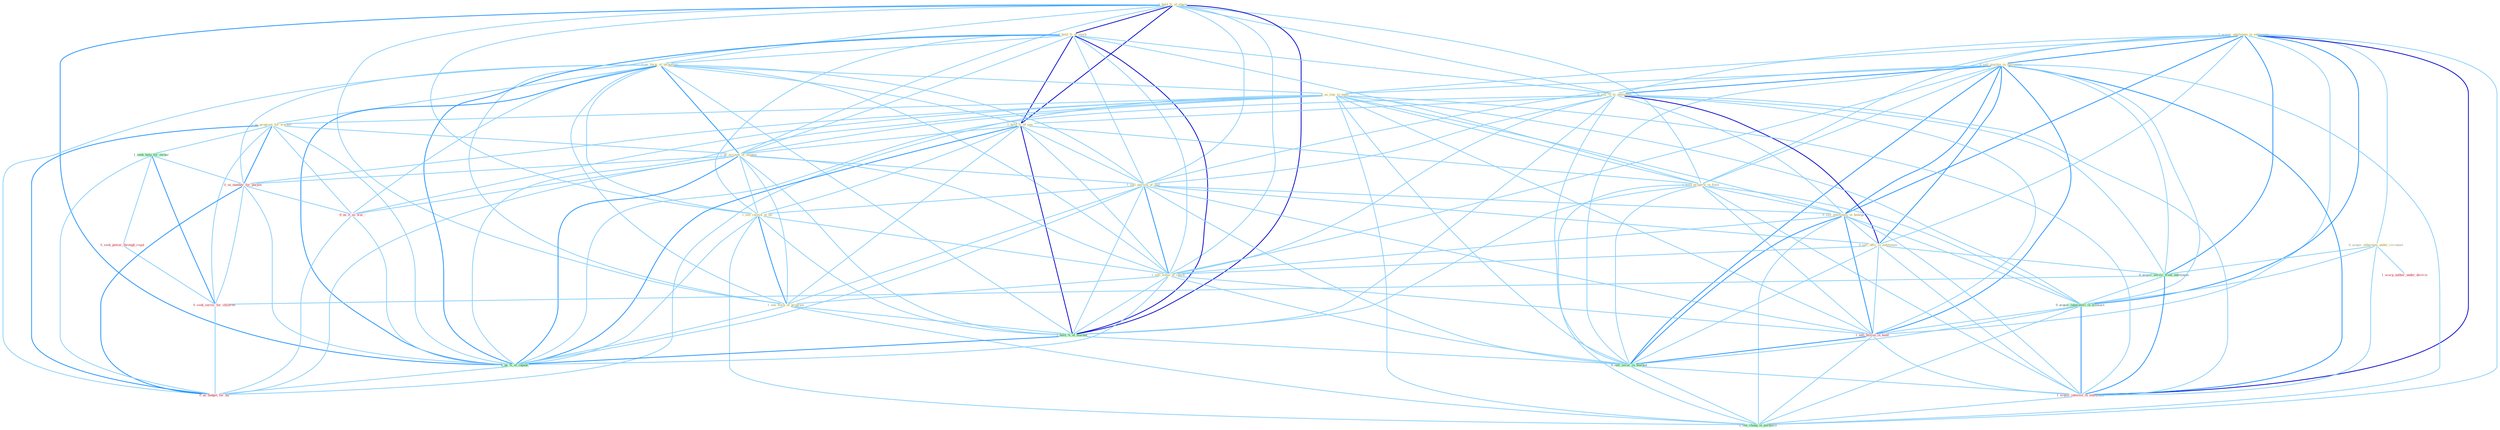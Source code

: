 Graph G{ 
    node
    [shape=polygon,style=filled,width=.5,height=.06,color="#BDFCC9",fixedsize=true,fontsize=4,
    fontcolor="#2f4f4f"];
    {node
    [color="#ffffe0", fontcolor="#8b7d6b"] "1_hold_%_of_share " "1_hold_%_of_stock " "1_acquir_entitynam_in_entitynam " "0_sell_machin_in_entitynam " "0_sell_%_to_entitynam " "1_us_form_of_technolog " "0_us_line_in_meet " "1_hold_%_of_yen " "1_hold_properti_in_field " "1_us_program_for_worker " "1_us_account_of_magnat " "1_sell_portion_of_unit " "0_sell_entitynam_in_bodega " "0_sell_offic_to_entitynam " "1_see_culmin_of_all " "0_acquir_othernum_under_circumst " "1_sell_some_of_check " "1_see_flock_of_program "}
{node [color="#fff0f5", fontcolor="#b22222"] "0_seek_power_through_regul " "0_us_number_for_purpos " "1_sell_billion_in_bond " "0_us_it_as_wai " "1_usurp_author_under_doctrin " "1_acquir_interest_in_entitynam " "0_seek_servic_for_children " "0_us_budget_for_thi "}
edge [color="#B0E2FF"];

	"1_hold_%_of_share " -- "1_hold_%_of_stock " [w="3", color="#0000cd" , len=0.6];
	"1_hold_%_of_share " -- "0_sell_%_to_entitynam " [w="1", color="#87cefa" ];
	"1_hold_%_of_share " -- "1_us_form_of_technolog " [w="1", color="#87cefa" ];
	"1_hold_%_of_share " -- "1_hold_%_of_yen " [w="3", color="#0000cd" , len=0.6];
	"1_hold_%_of_share " -- "1_hold_properti_in_field " [w="1", color="#87cefa" ];
	"1_hold_%_of_share " -- "1_us_account_of_magnat " [w="1", color="#87cefa" ];
	"1_hold_%_of_share " -- "1_sell_portion_of_unit " [w="1", color="#87cefa" ];
	"1_hold_%_of_share " -- "1_see_culmin_of_all " [w="1", color="#87cefa" ];
	"1_hold_%_of_share " -- "1_sell_some_of_check " [w="1", color="#87cefa" ];
	"1_hold_%_of_share " -- "1_see_flock_of_program " [w="1", color="#87cefa" ];
	"1_hold_%_of_share " -- "1_hold_%_of_market " [w="3", color="#0000cd" , len=0.6];
	"1_hold_%_of_share " -- "1_us_%_of_capabl " [w="2", color="#1e90ff" , len=0.8];
	"1_hold_%_of_stock " -- "0_sell_%_to_entitynam " [w="1", color="#87cefa" ];
	"1_hold_%_of_stock " -- "1_us_form_of_technolog " [w="1", color="#87cefa" ];
	"1_hold_%_of_stock " -- "1_hold_%_of_yen " [w="3", color="#0000cd" , len=0.6];
	"1_hold_%_of_stock " -- "1_hold_properti_in_field " [w="1", color="#87cefa" ];
	"1_hold_%_of_stock " -- "1_us_account_of_magnat " [w="1", color="#87cefa" ];
	"1_hold_%_of_stock " -- "1_sell_portion_of_unit " [w="1", color="#87cefa" ];
	"1_hold_%_of_stock " -- "1_see_culmin_of_all " [w="1", color="#87cefa" ];
	"1_hold_%_of_stock " -- "1_sell_some_of_check " [w="1", color="#87cefa" ];
	"1_hold_%_of_stock " -- "1_see_flock_of_program " [w="1", color="#87cefa" ];
	"1_hold_%_of_stock " -- "1_hold_%_of_market " [w="3", color="#0000cd" , len=0.6];
	"1_hold_%_of_stock " -- "1_us_%_of_capabl " [w="2", color="#1e90ff" , len=0.8];
	"1_acquir_entitynam_in_entitynam " -- "0_sell_machin_in_entitynam " [w="2", color="#1e90ff" , len=0.8];
	"1_acquir_entitynam_in_entitynam " -- "0_sell_%_to_entitynam " [w="1", color="#87cefa" ];
	"1_acquir_entitynam_in_entitynam " -- "0_us_line_in_meet " [w="1", color="#87cefa" ];
	"1_acquir_entitynam_in_entitynam " -- "1_hold_properti_in_field " [w="1", color="#87cefa" ];
	"1_acquir_entitynam_in_entitynam " -- "0_sell_entitynam_in_bodega " [w="2", color="#1e90ff" , len=0.8];
	"1_acquir_entitynam_in_entitynam " -- "0_sell_offic_to_entitynam " [w="1", color="#87cefa" ];
	"1_acquir_entitynam_in_entitynam " -- "0_acquir_othernum_under_circumst " [w="1", color="#87cefa" ];
	"1_acquir_entitynam_in_entitynam " -- "0_acquir_servic_from_entitynam " [w="2", color="#1e90ff" , len=0.8];
	"1_acquir_entitynam_in_entitynam " -- "0_acquir_laboratori_in_transact " [w="2", color="#1e90ff" , len=0.8];
	"1_acquir_entitynam_in_entitynam " -- "1_sell_billion_in_bond " [w="1", color="#87cefa" ];
	"1_acquir_entitynam_in_entitynam " -- "0_sell_secur_in_market " [w="1", color="#87cefa" ];
	"1_acquir_entitynam_in_entitynam " -- "1_acquir_interest_in_entitynam " [w="3", color="#0000cd" , len=0.6];
	"1_acquir_entitynam_in_entitynam " -- "1_see_chang_in_portfolio " [w="1", color="#87cefa" ];
	"0_sell_machin_in_entitynam " -- "0_sell_%_to_entitynam " [w="2", color="#1e90ff" , len=0.8];
	"0_sell_machin_in_entitynam " -- "0_us_line_in_meet " [w="1", color="#87cefa" ];
	"0_sell_machin_in_entitynam " -- "1_hold_properti_in_field " [w="1", color="#87cefa" ];
	"0_sell_machin_in_entitynam " -- "1_sell_portion_of_unit " [w="1", color="#87cefa" ];
	"0_sell_machin_in_entitynam " -- "0_sell_entitynam_in_bodega " [w="2", color="#1e90ff" , len=0.8];
	"0_sell_machin_in_entitynam " -- "0_sell_offic_to_entitynam " [w="2", color="#1e90ff" , len=0.8];
	"0_sell_machin_in_entitynam " -- "1_sell_some_of_check " [w="1", color="#87cefa" ];
	"0_sell_machin_in_entitynam " -- "0_acquir_servic_from_entitynam " [w="1", color="#87cefa" ];
	"0_sell_machin_in_entitynam " -- "0_acquir_laboratori_in_transact " [w="1", color="#87cefa" ];
	"0_sell_machin_in_entitynam " -- "1_sell_billion_in_bond " [w="2", color="#1e90ff" , len=0.8];
	"0_sell_machin_in_entitynam " -- "0_sell_secur_in_market " [w="2", color="#1e90ff" , len=0.8];
	"0_sell_machin_in_entitynam " -- "1_acquir_interest_in_entitynam " [w="2", color="#1e90ff" , len=0.8];
	"0_sell_machin_in_entitynam " -- "1_see_chang_in_portfolio " [w="1", color="#87cefa" ];
	"0_sell_%_to_entitynam " -- "1_hold_%_of_yen " [w="1", color="#87cefa" ];
	"0_sell_%_to_entitynam " -- "1_sell_portion_of_unit " [w="1", color="#87cefa" ];
	"0_sell_%_to_entitynam " -- "0_sell_entitynam_in_bodega " [w="1", color="#87cefa" ];
	"0_sell_%_to_entitynam " -- "0_sell_offic_to_entitynam " [w="3", color="#0000cd" , len=0.6];
	"0_sell_%_to_entitynam " -- "1_sell_some_of_check " [w="1", color="#87cefa" ];
	"0_sell_%_to_entitynam " -- "0_acquir_servic_from_entitynam " [w="1", color="#87cefa" ];
	"0_sell_%_to_entitynam " -- "1_hold_%_of_market " [w="1", color="#87cefa" ];
	"0_sell_%_to_entitynam " -- "1_sell_billion_in_bond " [w="1", color="#87cefa" ];
	"0_sell_%_to_entitynam " -- "1_us_%_of_capabl " [w="1", color="#87cefa" ];
	"0_sell_%_to_entitynam " -- "0_sell_secur_in_market " [w="1", color="#87cefa" ];
	"0_sell_%_to_entitynam " -- "1_acquir_interest_in_entitynam " [w="1", color="#87cefa" ];
	"1_us_form_of_technolog " -- "0_us_line_in_meet " [w="1", color="#87cefa" ];
	"1_us_form_of_technolog " -- "1_hold_%_of_yen " [w="1", color="#87cefa" ];
	"1_us_form_of_technolog " -- "1_us_program_for_worker " [w="1", color="#87cefa" ];
	"1_us_form_of_technolog " -- "1_us_account_of_magnat " [w="2", color="#1e90ff" , len=0.8];
	"1_us_form_of_technolog " -- "1_sell_portion_of_unit " [w="1", color="#87cefa" ];
	"1_us_form_of_technolog " -- "1_see_culmin_of_all " [w="1", color="#87cefa" ];
	"1_us_form_of_technolog " -- "1_sell_some_of_check " [w="1", color="#87cefa" ];
	"1_us_form_of_technolog " -- "1_see_flock_of_program " [w="1", color="#87cefa" ];
	"1_us_form_of_technolog " -- "1_hold_%_of_market " [w="1", color="#87cefa" ];
	"1_us_form_of_technolog " -- "0_us_number_for_purpos " [w="1", color="#87cefa" ];
	"1_us_form_of_technolog " -- "0_us_it_as_wai " [w="1", color="#87cefa" ];
	"1_us_form_of_technolog " -- "1_us_%_of_capabl " [w="2", color="#1e90ff" , len=0.8];
	"1_us_form_of_technolog " -- "0_us_budget_for_thi " [w="1", color="#87cefa" ];
	"0_us_line_in_meet " -- "1_hold_properti_in_field " [w="1", color="#87cefa" ];
	"0_us_line_in_meet " -- "1_us_program_for_worker " [w="1", color="#87cefa" ];
	"0_us_line_in_meet " -- "1_us_account_of_magnat " [w="1", color="#87cefa" ];
	"0_us_line_in_meet " -- "0_sell_entitynam_in_bodega " [w="1", color="#87cefa" ];
	"0_us_line_in_meet " -- "0_us_number_for_purpos " [w="1", color="#87cefa" ];
	"0_us_line_in_meet " -- "0_acquir_laboratori_in_transact " [w="1", color="#87cefa" ];
	"0_us_line_in_meet " -- "1_sell_billion_in_bond " [w="1", color="#87cefa" ];
	"0_us_line_in_meet " -- "0_us_it_as_wai " [w="1", color="#87cefa" ];
	"0_us_line_in_meet " -- "1_us_%_of_capabl " [w="1", color="#87cefa" ];
	"0_us_line_in_meet " -- "0_sell_secur_in_market " [w="1", color="#87cefa" ];
	"0_us_line_in_meet " -- "1_acquir_interest_in_entitynam " [w="1", color="#87cefa" ];
	"0_us_line_in_meet " -- "1_see_chang_in_portfolio " [w="1", color="#87cefa" ];
	"0_us_line_in_meet " -- "0_us_budget_for_thi " [w="1", color="#87cefa" ];
	"1_hold_%_of_yen " -- "1_hold_properti_in_field " [w="1", color="#87cefa" ];
	"1_hold_%_of_yen " -- "1_us_account_of_magnat " [w="1", color="#87cefa" ];
	"1_hold_%_of_yen " -- "1_sell_portion_of_unit " [w="1", color="#87cefa" ];
	"1_hold_%_of_yen " -- "1_see_culmin_of_all " [w="1", color="#87cefa" ];
	"1_hold_%_of_yen " -- "1_sell_some_of_check " [w="1", color="#87cefa" ];
	"1_hold_%_of_yen " -- "1_see_flock_of_program " [w="1", color="#87cefa" ];
	"1_hold_%_of_yen " -- "1_hold_%_of_market " [w="3", color="#0000cd" , len=0.6];
	"1_hold_%_of_yen " -- "1_us_%_of_capabl " [w="2", color="#1e90ff" , len=0.8];
	"1_hold_properti_in_field " -- "0_sell_entitynam_in_bodega " [w="1", color="#87cefa" ];
	"1_hold_properti_in_field " -- "1_hold_%_of_market " [w="1", color="#87cefa" ];
	"1_hold_properti_in_field " -- "0_acquir_laboratori_in_transact " [w="1", color="#87cefa" ];
	"1_hold_properti_in_field " -- "1_sell_billion_in_bond " [w="1", color="#87cefa" ];
	"1_hold_properti_in_field " -- "0_sell_secur_in_market " [w="1", color="#87cefa" ];
	"1_hold_properti_in_field " -- "1_acquir_interest_in_entitynam " [w="1", color="#87cefa" ];
	"1_hold_properti_in_field " -- "1_see_chang_in_portfolio " [w="1", color="#87cefa" ];
	"1_us_program_for_worker " -- "1_us_account_of_magnat " [w="1", color="#87cefa" ];
	"1_us_program_for_worker " -- "1_seek_help_for_owner " [w="1", color="#87cefa" ];
	"1_us_program_for_worker " -- "0_us_number_for_purpos " [w="2", color="#1e90ff" , len=0.8];
	"1_us_program_for_worker " -- "0_us_it_as_wai " [w="1", color="#87cefa" ];
	"1_us_program_for_worker " -- "1_us_%_of_capabl " [w="1", color="#87cefa" ];
	"1_us_program_for_worker " -- "0_seek_servic_for_children " [w="1", color="#87cefa" ];
	"1_us_program_for_worker " -- "0_us_budget_for_thi " [w="2", color="#1e90ff" , len=0.8];
	"1_us_account_of_magnat " -- "1_sell_portion_of_unit " [w="1", color="#87cefa" ];
	"1_us_account_of_magnat " -- "1_see_culmin_of_all " [w="1", color="#87cefa" ];
	"1_us_account_of_magnat " -- "1_sell_some_of_check " [w="1", color="#87cefa" ];
	"1_us_account_of_magnat " -- "1_see_flock_of_program " [w="1", color="#87cefa" ];
	"1_us_account_of_magnat " -- "1_hold_%_of_market " [w="1", color="#87cefa" ];
	"1_us_account_of_magnat " -- "0_us_number_for_purpos " [w="1", color="#87cefa" ];
	"1_us_account_of_magnat " -- "0_us_it_as_wai " [w="1", color="#87cefa" ];
	"1_us_account_of_magnat " -- "1_us_%_of_capabl " [w="2", color="#1e90ff" , len=0.8];
	"1_us_account_of_magnat " -- "0_us_budget_for_thi " [w="1", color="#87cefa" ];
	"1_sell_portion_of_unit " -- "0_sell_entitynam_in_bodega " [w="1", color="#87cefa" ];
	"1_sell_portion_of_unit " -- "0_sell_offic_to_entitynam " [w="1", color="#87cefa" ];
	"1_sell_portion_of_unit " -- "1_see_culmin_of_all " [w="1", color="#87cefa" ];
	"1_sell_portion_of_unit " -- "1_sell_some_of_check " [w="2", color="#1e90ff" , len=0.8];
	"1_sell_portion_of_unit " -- "1_see_flock_of_program " [w="1", color="#87cefa" ];
	"1_sell_portion_of_unit " -- "1_hold_%_of_market " [w="1", color="#87cefa" ];
	"1_sell_portion_of_unit " -- "1_sell_billion_in_bond " [w="1", color="#87cefa" ];
	"1_sell_portion_of_unit " -- "1_us_%_of_capabl " [w="1", color="#87cefa" ];
	"1_sell_portion_of_unit " -- "0_sell_secur_in_market " [w="1", color="#87cefa" ];
	"0_sell_entitynam_in_bodega " -- "0_sell_offic_to_entitynam " [w="1", color="#87cefa" ];
	"0_sell_entitynam_in_bodega " -- "1_sell_some_of_check " [w="1", color="#87cefa" ];
	"0_sell_entitynam_in_bodega " -- "0_acquir_laboratori_in_transact " [w="1", color="#87cefa" ];
	"0_sell_entitynam_in_bodega " -- "1_sell_billion_in_bond " [w="2", color="#1e90ff" , len=0.8];
	"0_sell_entitynam_in_bodega " -- "0_sell_secur_in_market " [w="2", color="#1e90ff" , len=0.8];
	"0_sell_entitynam_in_bodega " -- "1_acquir_interest_in_entitynam " [w="1", color="#87cefa" ];
	"0_sell_entitynam_in_bodega " -- "1_see_chang_in_portfolio " [w="1", color="#87cefa" ];
	"0_sell_offic_to_entitynam " -- "1_sell_some_of_check " [w="1", color="#87cefa" ];
	"0_sell_offic_to_entitynam " -- "0_acquir_servic_from_entitynam " [w="1", color="#87cefa" ];
	"0_sell_offic_to_entitynam " -- "1_sell_billion_in_bond " [w="1", color="#87cefa" ];
	"0_sell_offic_to_entitynam " -- "0_sell_secur_in_market " [w="1", color="#87cefa" ];
	"0_sell_offic_to_entitynam " -- "1_acquir_interest_in_entitynam " [w="1", color="#87cefa" ];
	"1_see_culmin_of_all " -- "1_sell_some_of_check " [w="1", color="#87cefa" ];
	"1_see_culmin_of_all " -- "1_see_flock_of_program " [w="2", color="#1e90ff" , len=0.8];
	"1_see_culmin_of_all " -- "1_hold_%_of_market " [w="1", color="#87cefa" ];
	"1_see_culmin_of_all " -- "1_us_%_of_capabl " [w="1", color="#87cefa" ];
	"1_see_culmin_of_all " -- "1_see_chang_in_portfolio " [w="1", color="#87cefa" ];
	"0_acquir_othernum_under_circumst " -- "0_acquir_servic_from_entitynam " [w="1", color="#87cefa" ];
	"0_acquir_othernum_under_circumst " -- "0_acquir_laboratori_in_transact " [w="1", color="#87cefa" ];
	"0_acquir_othernum_under_circumst " -- "1_usurp_author_under_doctrin " [w="1", color="#87cefa" ];
	"0_acquir_othernum_under_circumst " -- "1_acquir_interest_in_entitynam " [w="1", color="#87cefa" ];
	"1_sell_some_of_check " -- "1_see_flock_of_program " [w="1", color="#87cefa" ];
	"1_sell_some_of_check " -- "1_hold_%_of_market " [w="1", color="#87cefa" ];
	"1_sell_some_of_check " -- "1_sell_billion_in_bond " [w="1", color="#87cefa" ];
	"1_sell_some_of_check " -- "1_us_%_of_capabl " [w="1", color="#87cefa" ];
	"1_sell_some_of_check " -- "0_sell_secur_in_market " [w="1", color="#87cefa" ];
	"1_see_flock_of_program " -- "1_hold_%_of_market " [w="1", color="#87cefa" ];
	"1_see_flock_of_program " -- "1_us_%_of_capabl " [w="1", color="#87cefa" ];
	"1_see_flock_of_program " -- "1_see_chang_in_portfolio " [w="1", color="#87cefa" ];
	"1_seek_help_for_owner " -- "0_seek_power_through_regul " [w="1", color="#87cefa" ];
	"1_seek_help_for_owner " -- "0_us_number_for_purpos " [w="1", color="#87cefa" ];
	"1_seek_help_for_owner " -- "0_seek_servic_for_children " [w="2", color="#1e90ff" , len=0.8];
	"1_seek_help_for_owner " -- "0_us_budget_for_thi " [w="1", color="#87cefa" ];
	"0_acquir_servic_from_entitynam " -- "0_acquir_laboratori_in_transact " [w="1", color="#87cefa" ];
	"0_acquir_servic_from_entitynam " -- "1_acquir_interest_in_entitynam " [w="2", color="#1e90ff" , len=0.8];
	"0_acquir_servic_from_entitynam " -- "0_seek_servic_for_children " [w="1", color="#87cefa" ];
	"1_hold_%_of_market " -- "1_us_%_of_capabl " [w="2", color="#1e90ff" , len=0.8];
	"1_hold_%_of_market " -- "0_sell_secur_in_market " [w="1", color="#87cefa" ];
	"0_seek_power_through_regul " -- "0_seek_servic_for_children " [w="1", color="#87cefa" ];
	"0_us_number_for_purpos " -- "0_us_it_as_wai " [w="1", color="#87cefa" ];
	"0_us_number_for_purpos " -- "1_us_%_of_capabl " [w="1", color="#87cefa" ];
	"0_us_number_for_purpos " -- "0_seek_servic_for_children " [w="1", color="#87cefa" ];
	"0_us_number_for_purpos " -- "0_us_budget_for_thi " [w="2", color="#1e90ff" , len=0.8];
	"0_acquir_laboratori_in_transact " -- "1_sell_billion_in_bond " [w="1", color="#87cefa" ];
	"0_acquir_laboratori_in_transact " -- "0_sell_secur_in_market " [w="1", color="#87cefa" ];
	"0_acquir_laboratori_in_transact " -- "1_acquir_interest_in_entitynam " [w="2", color="#1e90ff" , len=0.8];
	"0_acquir_laboratori_in_transact " -- "1_see_chang_in_portfolio " [w="1", color="#87cefa" ];
	"1_sell_billion_in_bond " -- "0_sell_secur_in_market " [w="2", color="#1e90ff" , len=0.8];
	"1_sell_billion_in_bond " -- "1_acquir_interest_in_entitynam " [w="1", color="#87cefa" ];
	"1_sell_billion_in_bond " -- "1_see_chang_in_portfolio " [w="1", color="#87cefa" ];
	"0_us_it_as_wai " -- "1_us_%_of_capabl " [w="1", color="#87cefa" ];
	"0_us_it_as_wai " -- "0_us_budget_for_thi " [w="1", color="#87cefa" ];
	"1_us_%_of_capabl " -- "0_us_budget_for_thi " [w="1", color="#87cefa" ];
	"0_sell_secur_in_market " -- "1_acquir_interest_in_entitynam " [w="1", color="#87cefa" ];
	"0_sell_secur_in_market " -- "1_see_chang_in_portfolio " [w="1", color="#87cefa" ];
	"1_acquir_interest_in_entitynam " -- "1_see_chang_in_portfolio " [w="1", color="#87cefa" ];
	"0_seek_servic_for_children " -- "0_us_budget_for_thi " [w="1", color="#87cefa" ];
}